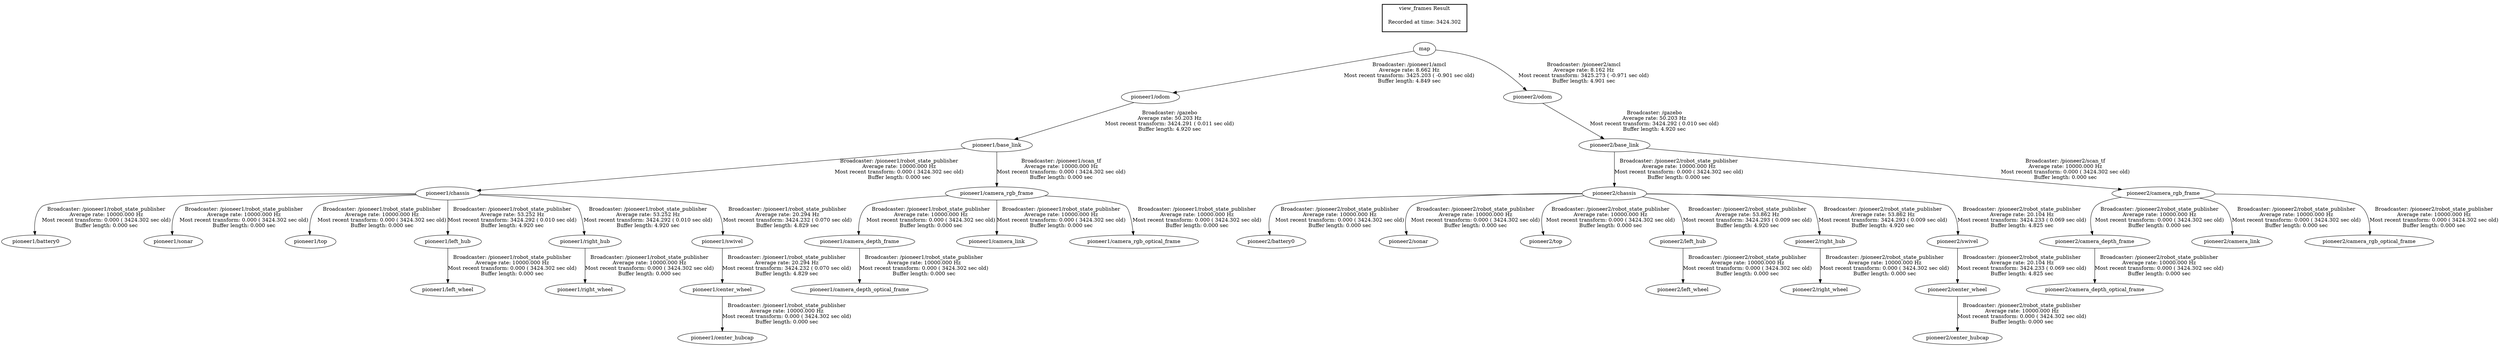 digraph G {
"pioneer1/base_link" -> "pioneer1/chassis"[label="Broadcaster: /pioneer1/robot_state_publisher\nAverage rate: 10000.000 Hz\nMost recent transform: 0.000 ( 3424.302 sec old)\nBuffer length: 0.000 sec\n"];
"pioneer1/odom" -> "pioneer1/base_link"[label="Broadcaster: /gazebo\nAverage rate: 50.203 Hz\nMost recent transform: 3424.291 ( 0.011 sec old)\nBuffer length: 4.920 sec\n"];
"pioneer1/camera_rgb_frame" -> "pioneer1/camera_depth_frame"[label="Broadcaster: /pioneer1/robot_state_publisher\nAverage rate: 10000.000 Hz\nMost recent transform: 0.000 ( 3424.302 sec old)\nBuffer length: 0.000 sec\n"];
"pioneer1/base_link" -> "pioneer1/camera_rgb_frame"[label="Broadcaster: /pioneer1/scan_tf\nAverage rate: 10000.000 Hz\nMost recent transform: 0.000 ( 3424.302 sec old)\nBuffer length: 0.000 sec\n"];
"pioneer1/camera_depth_frame" -> "pioneer1/camera_depth_optical_frame"[label="Broadcaster: /pioneer1/robot_state_publisher\nAverage rate: 10000.000 Hz\nMost recent transform: 0.000 ( 3424.302 sec old)\nBuffer length: 0.000 sec\n"];
"pioneer1/camera_rgb_frame" -> "pioneer1/camera_link"[label="Broadcaster: /pioneer1/robot_state_publisher\nAverage rate: 10000.000 Hz\nMost recent transform: 0.000 ( 3424.302 sec old)\nBuffer length: 0.000 sec\n"];
"pioneer1/camera_rgb_frame" -> "pioneer1/camera_rgb_optical_frame"[label="Broadcaster: /pioneer1/robot_state_publisher\nAverage rate: 10000.000 Hz\nMost recent transform: 0.000 ( 3424.302 sec old)\nBuffer length: 0.000 sec\n"];
"pioneer1/chassis" -> "pioneer1/battery0"[label="Broadcaster: /pioneer1/robot_state_publisher\nAverage rate: 10000.000 Hz\nMost recent transform: 0.000 ( 3424.302 sec old)\nBuffer length: 0.000 sec\n"];
"pioneer1/chassis" -> "pioneer1/sonar"[label="Broadcaster: /pioneer1/robot_state_publisher\nAverage rate: 10000.000 Hz\nMost recent transform: 0.000 ( 3424.302 sec old)\nBuffer length: 0.000 sec\n"];
"pioneer1/chassis" -> "pioneer1/top"[label="Broadcaster: /pioneer1/robot_state_publisher\nAverage rate: 10000.000 Hz\nMost recent transform: 0.000 ( 3424.302 sec old)\nBuffer length: 0.000 sec\n"];
"pioneer1/left_hub" -> "pioneer1/left_wheel"[label="Broadcaster: /pioneer1/robot_state_publisher\nAverage rate: 10000.000 Hz\nMost recent transform: 0.000 ( 3424.302 sec old)\nBuffer length: 0.000 sec\n"];
"pioneer1/chassis" -> "pioneer1/left_hub"[label="Broadcaster: /pioneer1/robot_state_publisher\nAverage rate: 53.252 Hz\nMost recent transform: 3424.292 ( 0.010 sec old)\nBuffer length: 4.920 sec\n"];
"pioneer1/right_hub" -> "pioneer1/right_wheel"[label="Broadcaster: /pioneer1/robot_state_publisher\nAverage rate: 10000.000 Hz\nMost recent transform: 0.000 ( 3424.302 sec old)\nBuffer length: 0.000 sec\n"];
"pioneer1/chassis" -> "pioneer1/right_hub"[label="Broadcaster: /pioneer1/robot_state_publisher\nAverage rate: 53.252 Hz\nMost recent transform: 3424.292 ( 0.010 sec old)\nBuffer length: 4.920 sec\n"];
"pioneer1/center_wheel" -> "pioneer1/center_hubcap"[label="Broadcaster: /pioneer1/robot_state_publisher\nAverage rate: 10000.000 Hz\nMost recent transform: 0.000 ( 3424.302 sec old)\nBuffer length: 0.000 sec\n"];
"pioneer1/swivel" -> "pioneer1/center_wheel"[label="Broadcaster: /pioneer1/robot_state_publisher\nAverage rate: 20.294 Hz\nMost recent transform: 3424.232 ( 0.070 sec old)\nBuffer length: 4.829 sec\n"];
"pioneer2/base_link" -> "pioneer2/chassis"[label="Broadcaster: /pioneer2/robot_state_publisher\nAverage rate: 10000.000 Hz\nMost recent transform: 0.000 ( 3424.302 sec old)\nBuffer length: 0.000 sec\n"];
"pioneer2/odom" -> "pioneer2/base_link"[label="Broadcaster: /gazebo\nAverage rate: 50.203 Hz\nMost recent transform: 3424.292 ( 0.010 sec old)\nBuffer length: 4.920 sec\n"];
"pioneer2/camera_rgb_frame" -> "pioneer2/camera_depth_frame"[label="Broadcaster: /pioneer2/robot_state_publisher\nAverage rate: 10000.000 Hz\nMost recent transform: 0.000 ( 3424.302 sec old)\nBuffer length: 0.000 sec\n"];
"pioneer2/base_link" -> "pioneer2/camera_rgb_frame"[label="Broadcaster: /pioneer2/scan_tf\nAverage rate: 10000.000 Hz\nMost recent transform: 0.000 ( 3424.302 sec old)\nBuffer length: 0.000 sec\n"];
"pioneer2/camera_depth_frame" -> "pioneer2/camera_depth_optical_frame"[label="Broadcaster: /pioneer2/robot_state_publisher\nAverage rate: 10000.000 Hz\nMost recent transform: 0.000 ( 3424.302 sec old)\nBuffer length: 0.000 sec\n"];
"pioneer2/camera_rgb_frame" -> "pioneer2/camera_link"[label="Broadcaster: /pioneer2/robot_state_publisher\nAverage rate: 10000.000 Hz\nMost recent transform: 0.000 ( 3424.302 sec old)\nBuffer length: 0.000 sec\n"];
"pioneer2/camera_rgb_frame" -> "pioneer2/camera_rgb_optical_frame"[label="Broadcaster: /pioneer2/robot_state_publisher\nAverage rate: 10000.000 Hz\nMost recent transform: 0.000 ( 3424.302 sec old)\nBuffer length: 0.000 sec\n"];
"pioneer2/chassis" -> "pioneer2/battery0"[label="Broadcaster: /pioneer2/robot_state_publisher\nAverage rate: 10000.000 Hz\nMost recent transform: 0.000 ( 3424.302 sec old)\nBuffer length: 0.000 sec\n"];
"pioneer2/chassis" -> "pioneer2/sonar"[label="Broadcaster: /pioneer2/robot_state_publisher\nAverage rate: 10000.000 Hz\nMost recent transform: 0.000 ( 3424.302 sec old)\nBuffer length: 0.000 sec\n"];
"pioneer2/chassis" -> "pioneer2/top"[label="Broadcaster: /pioneer2/robot_state_publisher\nAverage rate: 10000.000 Hz\nMost recent transform: 0.000 ( 3424.302 sec old)\nBuffer length: 0.000 sec\n"];
"pioneer2/left_hub" -> "pioneer2/left_wheel"[label="Broadcaster: /pioneer2/robot_state_publisher\nAverage rate: 10000.000 Hz\nMost recent transform: 0.000 ( 3424.302 sec old)\nBuffer length: 0.000 sec\n"];
"pioneer2/chassis" -> "pioneer2/left_hub"[label="Broadcaster: /pioneer2/robot_state_publisher\nAverage rate: 53.862 Hz\nMost recent transform: 3424.293 ( 0.009 sec old)\nBuffer length: 4.920 sec\n"];
"pioneer2/right_hub" -> "pioneer2/right_wheel"[label="Broadcaster: /pioneer2/robot_state_publisher\nAverage rate: 10000.000 Hz\nMost recent transform: 0.000 ( 3424.302 sec old)\nBuffer length: 0.000 sec\n"];
"pioneer2/chassis" -> "pioneer2/right_hub"[label="Broadcaster: /pioneer2/robot_state_publisher\nAverage rate: 53.862 Hz\nMost recent transform: 3424.293 ( 0.009 sec old)\nBuffer length: 4.920 sec\n"];
"pioneer2/center_wheel" -> "pioneer2/center_hubcap"[label="Broadcaster: /pioneer2/robot_state_publisher\nAverage rate: 10000.000 Hz\nMost recent transform: 0.000 ( 3424.302 sec old)\nBuffer length: 0.000 sec\n"];
"pioneer2/swivel" -> "pioneer2/center_wheel"[label="Broadcaster: /pioneer2/robot_state_publisher\nAverage rate: 20.104 Hz\nMost recent transform: 3424.233 ( 0.069 sec old)\nBuffer length: 4.825 sec\n"];
"map" -> "pioneer1/odom"[label="Broadcaster: /pioneer1/amcl\nAverage rate: 8.662 Hz\nMost recent transform: 3425.203 ( -0.901 sec old)\nBuffer length: 4.849 sec\n"];
"map" -> "pioneer2/odom"[label="Broadcaster: /pioneer2/amcl\nAverage rate: 8.162 Hz\nMost recent transform: 3425.273 ( -0.971 sec old)\nBuffer length: 4.901 sec\n"];
"pioneer1/chassis" -> "pioneer1/swivel"[label="Broadcaster: /pioneer1/robot_state_publisher\nAverage rate: 20.294 Hz\nMost recent transform: 3424.232 ( 0.070 sec old)\nBuffer length: 4.829 sec\n"];
"pioneer2/chassis" -> "pioneer2/swivel"[label="Broadcaster: /pioneer2/robot_state_publisher\nAverage rate: 20.104 Hz\nMost recent transform: 3424.233 ( 0.069 sec old)\nBuffer length: 4.825 sec\n"];
edge [style=invis];
 subgraph cluster_legend { style=bold; color=black; label ="view_frames Result";
"Recorded at time: 3424.302"[ shape=plaintext ] ;
 }->"map";
}